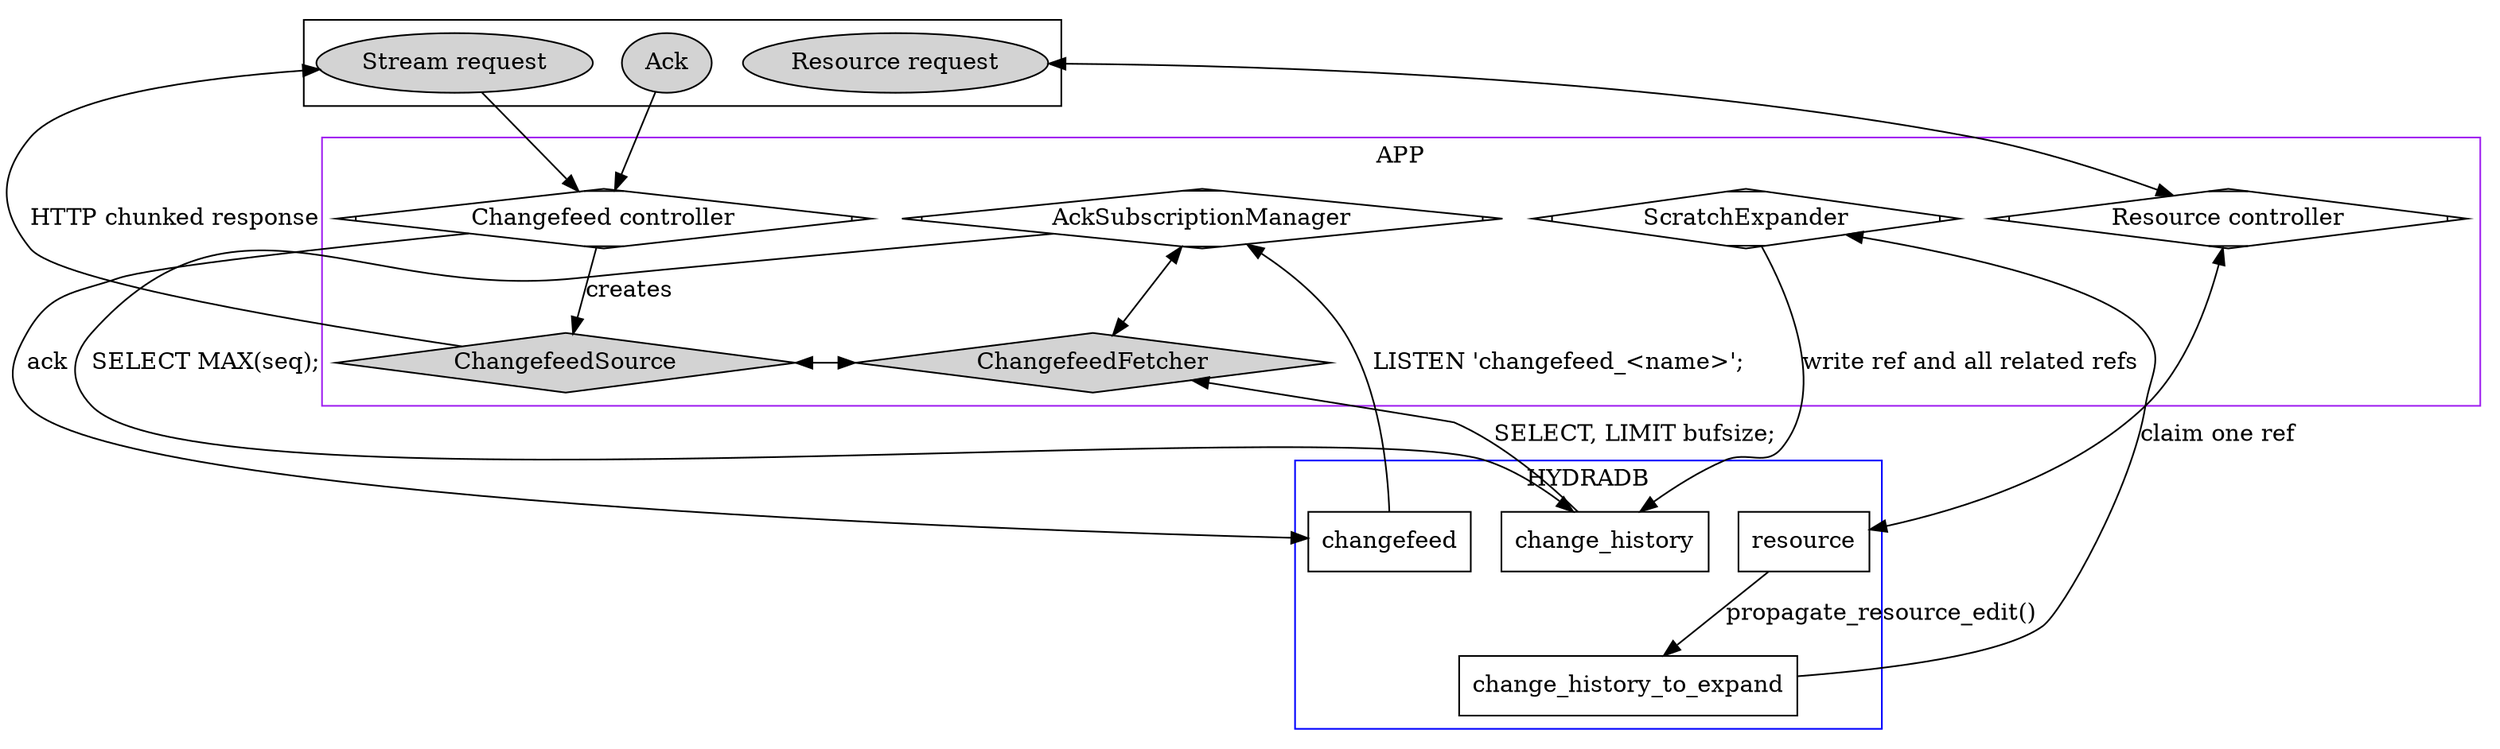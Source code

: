 digraph G {

  subgraph clusterRequests {
    node [style = filled];
    rank = source;
    "Resource request";
    "Stream request";
    Ack;
  }

  subgraph clusterApplication {
    label = "APP";
    color = purple;
    "Resource controller" [shape = Mdiamond];
    "Changefeed controller" [shape = Mdiamond];
    ChangefeedSource [shape = diamond, style = filled];
    ChangefeedFetcher [shape = diamond, style = filled];
    AckSubscriptionManager [shape = Mdiamond];
    ScratchExpander [shape = Mdiamond];
    { rank = same; ChangefeedSource; ChangefeedFetcher; }
  }
  subgraph clusterDatabase {
    label = "HYDRADB";
    color=blue;
    rank=sink;
    node [shape = box];
    resource;
    change_history_to_expand;
    change_history;
    changefeed;
  }
  "Resource request" -> "Resource controller" [dir = both];
  "Stream request" -> "Changefeed controller";
  Ack -> "Changefeed controller";

  "Changefeed controller" -> ChangefeedSource [label = "creates"];
  "Changefeed controller" -> changefeed [label = "ack"];
  ChangefeedSource -> "Stream request" [label = "HTTP chunked response"];
  ChangefeedSource -> ChangefeedFetcher [dir = both];

  "Resource controller" -> resource [dir = both];
  resource -> change_history_to_expand  [label = "propagate_resource_edit()"];
  ScratchExpander -> change_history_to_expand [label = "claim one ref", dir=both, arrowhead=none];
  ScratchExpander -> change_history [label = "write ref and all related refs"];
  AckSubscriptionManager -> change_history [label = "SELECT MAX(seq);"];
  AckSubscriptionManager -> changefeed [label = "LISTEN 'changefeed_<name>';", dir=both, arrowhead=none, weight=10];
  ChangefeedFetcher -> change_history [label = "SELECT, LIMIT bufsize;", weight=10, dir=both, arrowhead=none];
  AckSubscriptionManager -> ChangefeedFetcher [dir = both];
}
